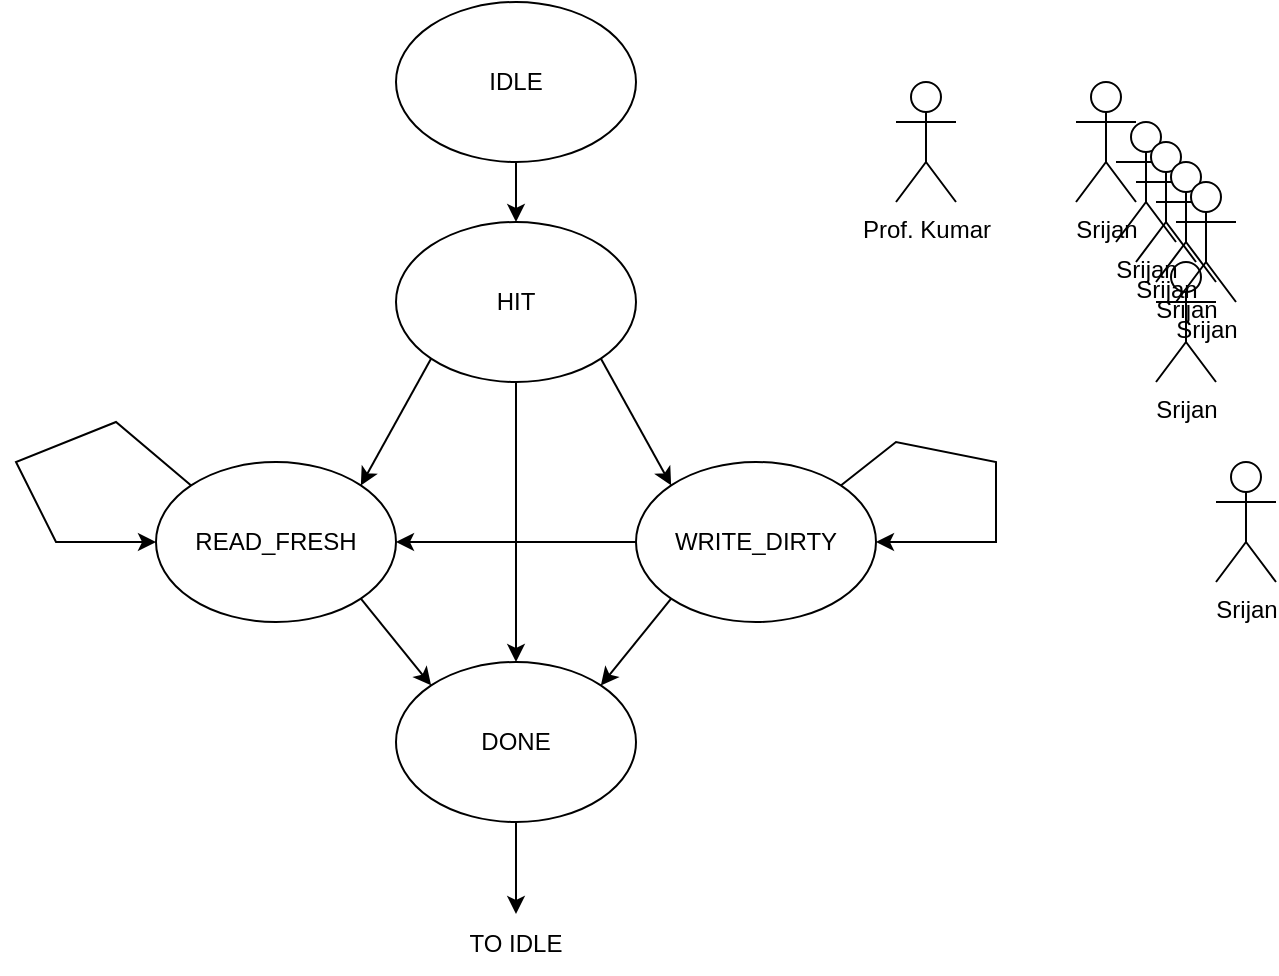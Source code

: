 <mxfile version="20.3.6" type="github">
  <diagram id="Tv00bOvf_KqW47BSWtnD" name="Page-1">
    <mxGraphModel dx="1038" dy="528" grid="1" gridSize="10" guides="1" tooltips="1" connect="1" arrows="1" fold="1" page="1" pageScale="1" pageWidth="850" pageHeight="1100" math="0" shadow="0">
      <root>
        <mxCell id="0" />
        <mxCell id="1" parent="0" />
        <mxCell id="eTMuSjd8Qrg-Vh-RTC_D-1" value="IDLE" style="ellipse;whiteSpace=wrap;html=1;" vertex="1" parent="1">
          <mxGeometry x="360" y="90" width="120" height="80" as="geometry" />
        </mxCell>
        <mxCell id="eTMuSjd8Qrg-Vh-RTC_D-2" value="READ_FRESH" style="ellipse;whiteSpace=wrap;html=1;" vertex="1" parent="1">
          <mxGeometry x="240" y="320" width="120" height="80" as="geometry" />
        </mxCell>
        <mxCell id="eTMuSjd8Qrg-Vh-RTC_D-3" value="HIT" style="ellipse;whiteSpace=wrap;html=1;" vertex="1" parent="1">
          <mxGeometry x="360" y="200" width="120" height="80" as="geometry" />
        </mxCell>
        <mxCell id="eTMuSjd8Qrg-Vh-RTC_D-4" value="WRITE_DIRTY" style="ellipse;whiteSpace=wrap;html=1;" vertex="1" parent="1">
          <mxGeometry x="480" y="320" width="120" height="80" as="geometry" />
        </mxCell>
        <mxCell id="eTMuSjd8Qrg-Vh-RTC_D-5" value="DONE" style="ellipse;whiteSpace=wrap;html=1;" vertex="1" parent="1">
          <mxGeometry x="360" y="420" width="120" height="80" as="geometry" />
        </mxCell>
        <mxCell id="eTMuSjd8Qrg-Vh-RTC_D-6" value="" style="endArrow=classic;html=1;rounded=0;exitX=0.5;exitY=1;exitDx=0;exitDy=0;entryX=0.5;entryY=0;entryDx=0;entryDy=0;" edge="1" parent="1" source="eTMuSjd8Qrg-Vh-RTC_D-1" target="eTMuSjd8Qrg-Vh-RTC_D-3">
          <mxGeometry width="50" height="50" relative="1" as="geometry">
            <mxPoint x="400" y="310" as="sourcePoint" />
            <mxPoint x="450" y="260" as="targetPoint" />
          </mxGeometry>
        </mxCell>
        <mxCell id="eTMuSjd8Qrg-Vh-RTC_D-7" value="" style="endArrow=classic;html=1;rounded=0;exitX=0;exitY=1;exitDx=0;exitDy=0;entryX=1;entryY=0;entryDx=0;entryDy=0;" edge="1" parent="1" source="eTMuSjd8Qrg-Vh-RTC_D-3" target="eTMuSjd8Qrg-Vh-RTC_D-2">
          <mxGeometry width="50" height="50" relative="1" as="geometry">
            <mxPoint x="400" y="310" as="sourcePoint" />
            <mxPoint x="450" y="260" as="targetPoint" />
          </mxGeometry>
        </mxCell>
        <mxCell id="eTMuSjd8Qrg-Vh-RTC_D-8" value="" style="endArrow=classic;html=1;rounded=0;exitX=1;exitY=1;exitDx=0;exitDy=0;entryX=0;entryY=0;entryDx=0;entryDy=0;" edge="1" parent="1" source="eTMuSjd8Qrg-Vh-RTC_D-3" target="eTMuSjd8Qrg-Vh-RTC_D-4">
          <mxGeometry width="50" height="50" relative="1" as="geometry">
            <mxPoint x="387.574" y="278.284" as="sourcePoint" />
            <mxPoint x="334" y="332" as="targetPoint" />
          </mxGeometry>
        </mxCell>
        <mxCell id="eTMuSjd8Qrg-Vh-RTC_D-9" value="" style="endArrow=classic;html=1;rounded=0;exitX=0;exitY=0.5;exitDx=0;exitDy=0;entryX=1;entryY=0.5;entryDx=0;entryDy=0;" edge="1" parent="1" source="eTMuSjd8Qrg-Vh-RTC_D-4" target="eTMuSjd8Qrg-Vh-RTC_D-2">
          <mxGeometry width="50" height="50" relative="1" as="geometry">
            <mxPoint x="400" y="310" as="sourcePoint" />
            <mxPoint x="450" y="260" as="targetPoint" />
          </mxGeometry>
        </mxCell>
        <mxCell id="eTMuSjd8Qrg-Vh-RTC_D-10" value="" style="endArrow=classic;html=1;rounded=0;exitX=0;exitY=1;exitDx=0;exitDy=0;entryX=1;entryY=0;entryDx=0;entryDy=0;" edge="1" parent="1" source="eTMuSjd8Qrg-Vh-RTC_D-4" target="eTMuSjd8Qrg-Vh-RTC_D-5">
          <mxGeometry width="50" height="50" relative="1" as="geometry">
            <mxPoint x="400" y="310" as="sourcePoint" />
            <mxPoint x="450" y="260" as="targetPoint" />
          </mxGeometry>
        </mxCell>
        <mxCell id="eTMuSjd8Qrg-Vh-RTC_D-11" value="" style="endArrow=classic;html=1;rounded=0;exitX=1;exitY=1;exitDx=0;exitDy=0;entryX=0;entryY=0;entryDx=0;entryDy=0;" edge="1" parent="1" source="eTMuSjd8Qrg-Vh-RTC_D-2" target="eTMuSjd8Qrg-Vh-RTC_D-5">
          <mxGeometry width="50" height="50" relative="1" as="geometry">
            <mxPoint x="400" y="310" as="sourcePoint" />
            <mxPoint x="450" y="260" as="targetPoint" />
          </mxGeometry>
        </mxCell>
        <mxCell id="eTMuSjd8Qrg-Vh-RTC_D-12" value="" style="endArrow=classic;html=1;rounded=0;exitX=0.5;exitY=1;exitDx=0;exitDy=0;" edge="1" parent="1" source="eTMuSjd8Qrg-Vh-RTC_D-5" target="eTMuSjd8Qrg-Vh-RTC_D-13">
          <mxGeometry width="50" height="50" relative="1" as="geometry">
            <mxPoint x="400" y="310" as="sourcePoint" />
            <mxPoint x="420" y="561" as="targetPoint" />
          </mxGeometry>
        </mxCell>
        <mxCell id="eTMuSjd8Qrg-Vh-RTC_D-13" value="TO IDLE" style="text;html=1;strokeColor=none;fillColor=none;align=center;verticalAlign=middle;whiteSpace=wrap;rounded=0;" vertex="1" parent="1">
          <mxGeometry x="390" y="546" width="60" height="30" as="geometry" />
        </mxCell>
        <mxCell id="eTMuSjd8Qrg-Vh-RTC_D-15" value="" style="endArrow=classic;html=1;rounded=0;exitX=0;exitY=0;exitDx=0;exitDy=0;entryX=0;entryY=0.5;entryDx=0;entryDy=0;" edge="1" parent="1" source="eTMuSjd8Qrg-Vh-RTC_D-2" target="eTMuSjd8Qrg-Vh-RTC_D-2">
          <mxGeometry width="50" height="50" relative="1" as="geometry">
            <mxPoint x="400" y="260" as="sourcePoint" />
            <mxPoint x="450" y="210" as="targetPoint" />
            <Array as="points">
              <mxPoint x="220" y="300" />
              <mxPoint x="170" y="320" />
              <mxPoint x="190" y="360" />
            </Array>
          </mxGeometry>
        </mxCell>
        <mxCell id="eTMuSjd8Qrg-Vh-RTC_D-16" value="&lt;div&gt;Srijan&lt;/div&gt;" style="shape=umlActor;verticalLabelPosition=bottom;verticalAlign=top;html=1;outlineConnect=0;" vertex="1" parent="1">
          <mxGeometry x="700" y="130" width="30" height="60" as="geometry" />
        </mxCell>
        <mxCell id="eTMuSjd8Qrg-Vh-RTC_D-17" value="" style="endArrow=classic;html=1;rounded=0;exitX=1;exitY=0;exitDx=0;exitDy=0;entryX=1;entryY=0.5;entryDx=0;entryDy=0;" edge="1" parent="1" source="eTMuSjd8Qrg-Vh-RTC_D-4" target="eTMuSjd8Qrg-Vh-RTC_D-4">
          <mxGeometry width="50" height="50" relative="1" as="geometry">
            <mxPoint x="400" y="260" as="sourcePoint" />
            <mxPoint x="450" y="210" as="targetPoint" />
            <Array as="points">
              <mxPoint x="610" y="310" />
              <mxPoint x="660" y="320" />
              <mxPoint x="660" y="360" />
            </Array>
          </mxGeometry>
        </mxCell>
        <mxCell id="eTMuSjd8Qrg-Vh-RTC_D-18" value="" style="endArrow=classic;html=1;rounded=0;exitX=0.5;exitY=1;exitDx=0;exitDy=0;entryX=0.5;entryY=0;entryDx=0;entryDy=0;" edge="1" parent="1" source="eTMuSjd8Qrg-Vh-RTC_D-3" target="eTMuSjd8Qrg-Vh-RTC_D-5">
          <mxGeometry width="50" height="50" relative="1" as="geometry">
            <mxPoint x="400" y="410" as="sourcePoint" />
            <mxPoint x="450" y="360" as="targetPoint" />
          </mxGeometry>
        </mxCell>
        <mxCell id="eTMuSjd8Qrg-Vh-RTC_D-20" value="Prof. Kumar" style="shape=umlActor;verticalLabelPosition=bottom;verticalAlign=top;html=1;outlineConnect=0;" vertex="1" parent="1">
          <mxGeometry x="610" y="130" width="30" height="60" as="geometry" />
        </mxCell>
        <mxCell id="eTMuSjd8Qrg-Vh-RTC_D-21" value="&lt;div&gt;Srijan&lt;/div&gt;" style="shape=umlActor;verticalLabelPosition=bottom;verticalAlign=top;html=1;outlineConnect=0;" vertex="1" parent="1">
          <mxGeometry x="740" y="220" width="30" height="60" as="geometry" />
        </mxCell>
        <mxCell id="eTMuSjd8Qrg-Vh-RTC_D-22" value="&lt;div&gt;Srijan&lt;/div&gt;" style="shape=umlActor;verticalLabelPosition=bottom;verticalAlign=top;html=1;outlineConnect=0;" vertex="1" parent="1">
          <mxGeometry x="720" y="150" width="30" height="60" as="geometry" />
        </mxCell>
        <mxCell id="eTMuSjd8Qrg-Vh-RTC_D-23" value="&lt;div&gt;Srijan&lt;/div&gt;" style="shape=umlActor;verticalLabelPosition=bottom;verticalAlign=top;html=1;outlineConnect=0;" vertex="1" parent="1">
          <mxGeometry x="730" y="160" width="30" height="60" as="geometry" />
        </mxCell>
        <mxCell id="eTMuSjd8Qrg-Vh-RTC_D-24" value="&lt;div&gt;Srijan&lt;/div&gt;" style="shape=umlActor;verticalLabelPosition=bottom;verticalAlign=top;html=1;outlineConnect=0;" vertex="1" parent="1">
          <mxGeometry x="740" y="170" width="30" height="60" as="geometry" />
        </mxCell>
        <mxCell id="eTMuSjd8Qrg-Vh-RTC_D-25" value="&lt;div&gt;Srijan&lt;/div&gt;" style="shape=umlActor;verticalLabelPosition=bottom;verticalAlign=top;html=1;outlineConnect=0;" vertex="1" parent="1">
          <mxGeometry x="750" y="180" width="30" height="60" as="geometry" />
        </mxCell>
        <mxCell id="eTMuSjd8Qrg-Vh-RTC_D-26" value="&lt;div&gt;Srijan&lt;/div&gt;" style="shape=umlActor;verticalLabelPosition=bottom;verticalAlign=top;html=1;outlineConnect=0;" vertex="1" parent="1">
          <mxGeometry x="770" y="320" width="30" height="60" as="geometry" />
        </mxCell>
      </root>
    </mxGraphModel>
  </diagram>
</mxfile>
